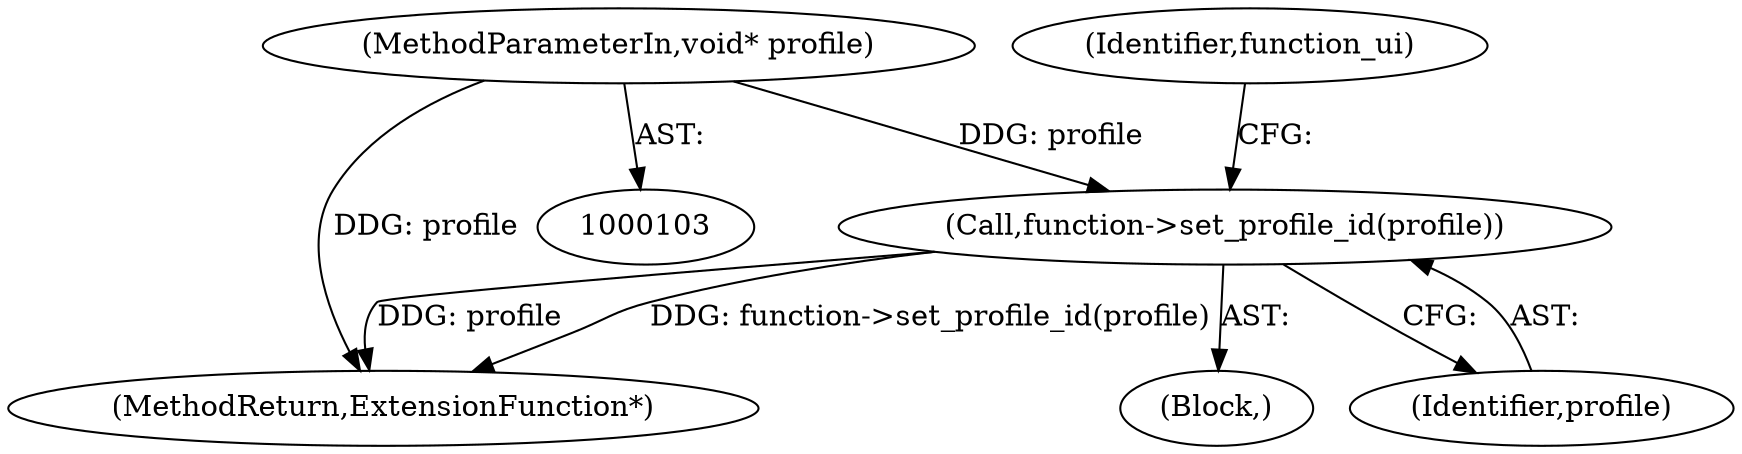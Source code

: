 digraph "0_Chrome_f335421145bb7f82c60fb9d61babcd6ce2e4b21e@pointer" {
"1000109" [label="(MethodParameterIn,void* profile)"];
"1000217" [label="(Call,function->set_profile_id(profile))"];
"1000230" [label="(MethodReturn,ExtensionFunction*)"];
"1000221" [label="(Identifier,function_ui)"];
"1000217" [label="(Call,function->set_profile_id(profile))"];
"1000113" [label="(Block,)"];
"1000109" [label="(MethodParameterIn,void* profile)"];
"1000218" [label="(Identifier,profile)"];
"1000109" -> "1000103"  [label="AST: "];
"1000109" -> "1000230"  [label="DDG: profile"];
"1000109" -> "1000217"  [label="DDG: profile"];
"1000217" -> "1000113"  [label="AST: "];
"1000217" -> "1000218"  [label="CFG: "];
"1000218" -> "1000217"  [label="AST: "];
"1000221" -> "1000217"  [label="CFG: "];
"1000217" -> "1000230"  [label="DDG: function->set_profile_id(profile)"];
"1000217" -> "1000230"  [label="DDG: profile"];
}
